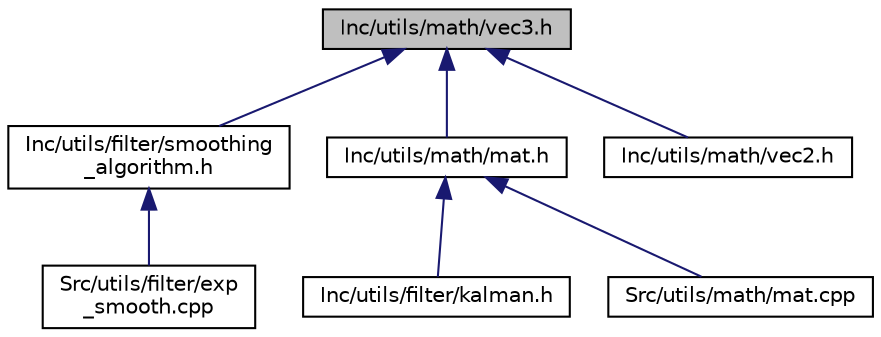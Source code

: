 digraph "Inc/utils/math/vec3.h"
{
 // INTERACTIVE_SVG=YES
 // LATEX_PDF_SIZE
  edge [fontname="Helvetica",fontsize="10",labelfontname="Helvetica",labelfontsize="10"];
  node [fontname="Helvetica",fontsize="10",shape=record];
  Node3 [label="Inc/utils/math/vec3.h",height=0.2,width=0.4,color="black", fillcolor="grey75", style="filled", fontcolor="black",tooltip=" "];
  Node3 -> Node4 [dir="back",color="midnightblue",fontsize="10",style="solid",fontname="Helvetica"];
  Node4 [label="Inc/utils/filter/smoothing\l_algorithm.h",height=0.2,width=0.4,color="black", fillcolor="white", style="filled",URL="$smoothing__algorithm_8h.html",tooltip=" "];
  Node4 -> Node5 [dir="back",color="midnightblue",fontsize="10",style="solid",fontname="Helvetica"];
  Node5 [label="Src/utils/filter/exp\l_smooth.cpp",height=0.2,width=0.4,color="black", fillcolor="white", style="filled",URL="$exp__smooth_8cpp.html",tooltip=" "];
  Node3 -> Node6 [dir="back",color="midnightblue",fontsize="10",style="solid",fontname="Helvetica"];
  Node6 [label="Inc/utils/math/mat.h",height=0.2,width=0.4,color="black", fillcolor="white", style="filled",URL="$mat_8h.html",tooltip=" "];
  Node6 -> Node7 [dir="back",color="midnightblue",fontsize="10",style="solid",fontname="Helvetica"];
  Node7 [label="Inc/utils/filter/kalman.h",height=0.2,width=0.4,color="black", fillcolor="white", style="filled",URL="$kalman_8h.html",tooltip=" "];
  Node6 -> Node8 [dir="back",color="midnightblue",fontsize="10",style="solid",fontname="Helvetica"];
  Node8 [label="Src/utils/math/mat.cpp",height=0.2,width=0.4,color="black", fillcolor="white", style="filled",URL="$mat_8cpp.html",tooltip=" "];
  Node3 -> Node9 [dir="back",color="midnightblue",fontsize="10",style="solid",fontname="Helvetica"];
  Node9 [label="Inc/utils/math/vec2.h",height=0.2,width=0.4,color="black", fillcolor="white", style="filled",URL="$vec2_8h.html",tooltip=" "];
}
